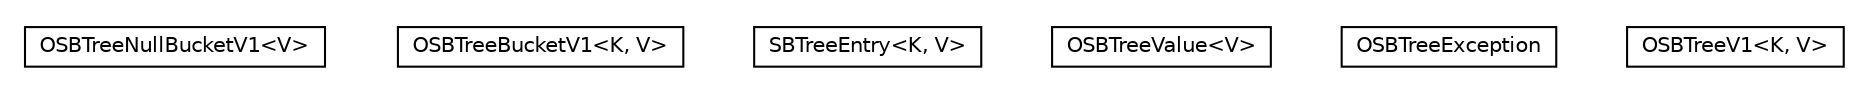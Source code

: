 #!/usr/local/bin/dot
#
# Class diagram 
# Generated by UMLGraph version R5_6-24-gf6e263 (http://www.umlgraph.org/)
#

digraph G {
	edge [fontname="Helvetica",fontsize=10,labelfontname="Helvetica",labelfontsize=10];
	node [fontname="Helvetica",fontsize=10,shape=plaintext];
	nodesep=0.25;
	ranksep=0.5;
	// com.orientechnologies.orient.core.storage.index.sbtree.local.v1.OSBTreeNullBucketV1<V>
	c368569 [label=<<table title="com.orientechnologies.orient.core.storage.index.sbtree.local.v1.OSBTreeNullBucketV1" border="0" cellborder="1" cellspacing="0" cellpadding="2" port="p" href="./OSBTreeNullBucketV1.html">
		<tr><td><table border="0" cellspacing="0" cellpadding="1">
<tr><td align="center" balign="center"> OSBTreeNullBucketV1&lt;V&gt; </td></tr>
		</table></td></tr>
		</table>>, URL="./OSBTreeNullBucketV1.html", fontname="Helvetica", fontcolor="black", fontsize=10.0];
	// com.orientechnologies.orient.core.storage.index.sbtree.local.v1.OSBTreeBucketV1<K, V>
	c368570 [label=<<table title="com.orientechnologies.orient.core.storage.index.sbtree.local.v1.OSBTreeBucketV1" border="0" cellborder="1" cellspacing="0" cellpadding="2" port="p" href="./OSBTreeBucketV1.html">
		<tr><td><table border="0" cellspacing="0" cellpadding="1">
<tr><td align="center" balign="center"> OSBTreeBucketV1&lt;K, V&gt; </td></tr>
		</table></td></tr>
		</table>>, URL="./OSBTreeBucketV1.html", fontname="Helvetica", fontcolor="black", fontsize=10.0];
	// com.orientechnologies.orient.core.storage.index.sbtree.local.v1.OSBTreeBucketV1.SBTreeEntry<K, V>
	c368571 [label=<<table title="com.orientechnologies.orient.core.storage.index.sbtree.local.v1.OSBTreeBucketV1.SBTreeEntry" border="0" cellborder="1" cellspacing="0" cellpadding="2" port="p" href="./OSBTreeBucketV1.SBTreeEntry.html">
		<tr><td><table border="0" cellspacing="0" cellpadding="1">
<tr><td align="center" balign="center"> SBTreeEntry&lt;K, V&gt; </td></tr>
		</table></td></tr>
		</table>>, URL="./OSBTreeBucketV1.SBTreeEntry.html", fontname="Helvetica", fontcolor="black", fontsize=10.0];
	// com.orientechnologies.orient.core.storage.index.sbtree.local.v1.OSBTreeValue<V>
	c368572 [label=<<table title="com.orientechnologies.orient.core.storage.index.sbtree.local.v1.OSBTreeValue" border="0" cellborder="1" cellspacing="0" cellpadding="2" port="p" href="./OSBTreeValue.html">
		<tr><td><table border="0" cellspacing="0" cellpadding="1">
<tr><td align="center" balign="center"> OSBTreeValue&lt;V&gt; </td></tr>
		</table></td></tr>
		</table>>, URL="./OSBTreeValue.html", fontname="Helvetica", fontcolor="black", fontsize=10.0];
	// com.orientechnologies.orient.core.storage.index.sbtree.local.v1.OSBTreeException
	c368573 [label=<<table title="com.orientechnologies.orient.core.storage.index.sbtree.local.v1.OSBTreeException" border="0" cellborder="1" cellspacing="0" cellpadding="2" port="p" href="./OSBTreeException.html">
		<tr><td><table border="0" cellspacing="0" cellpadding="1">
<tr><td align="center" balign="center"> OSBTreeException </td></tr>
		</table></td></tr>
		</table>>, URL="./OSBTreeException.html", fontname="Helvetica", fontcolor="black", fontsize=10.0];
	// com.orientechnologies.orient.core.storage.index.sbtree.local.v1.OSBTreeV1<K, V>
	c368574 [label=<<table title="com.orientechnologies.orient.core.storage.index.sbtree.local.v1.OSBTreeV1" border="0" cellborder="1" cellspacing="0" cellpadding="2" port="p" href="./OSBTreeV1.html">
		<tr><td><table border="0" cellspacing="0" cellpadding="1">
<tr><td align="center" balign="center"> OSBTreeV1&lt;K, V&gt; </td></tr>
		</table></td></tr>
		</table>>, URL="./OSBTreeV1.html", fontname="Helvetica", fontcolor="black", fontsize=10.0];
}

